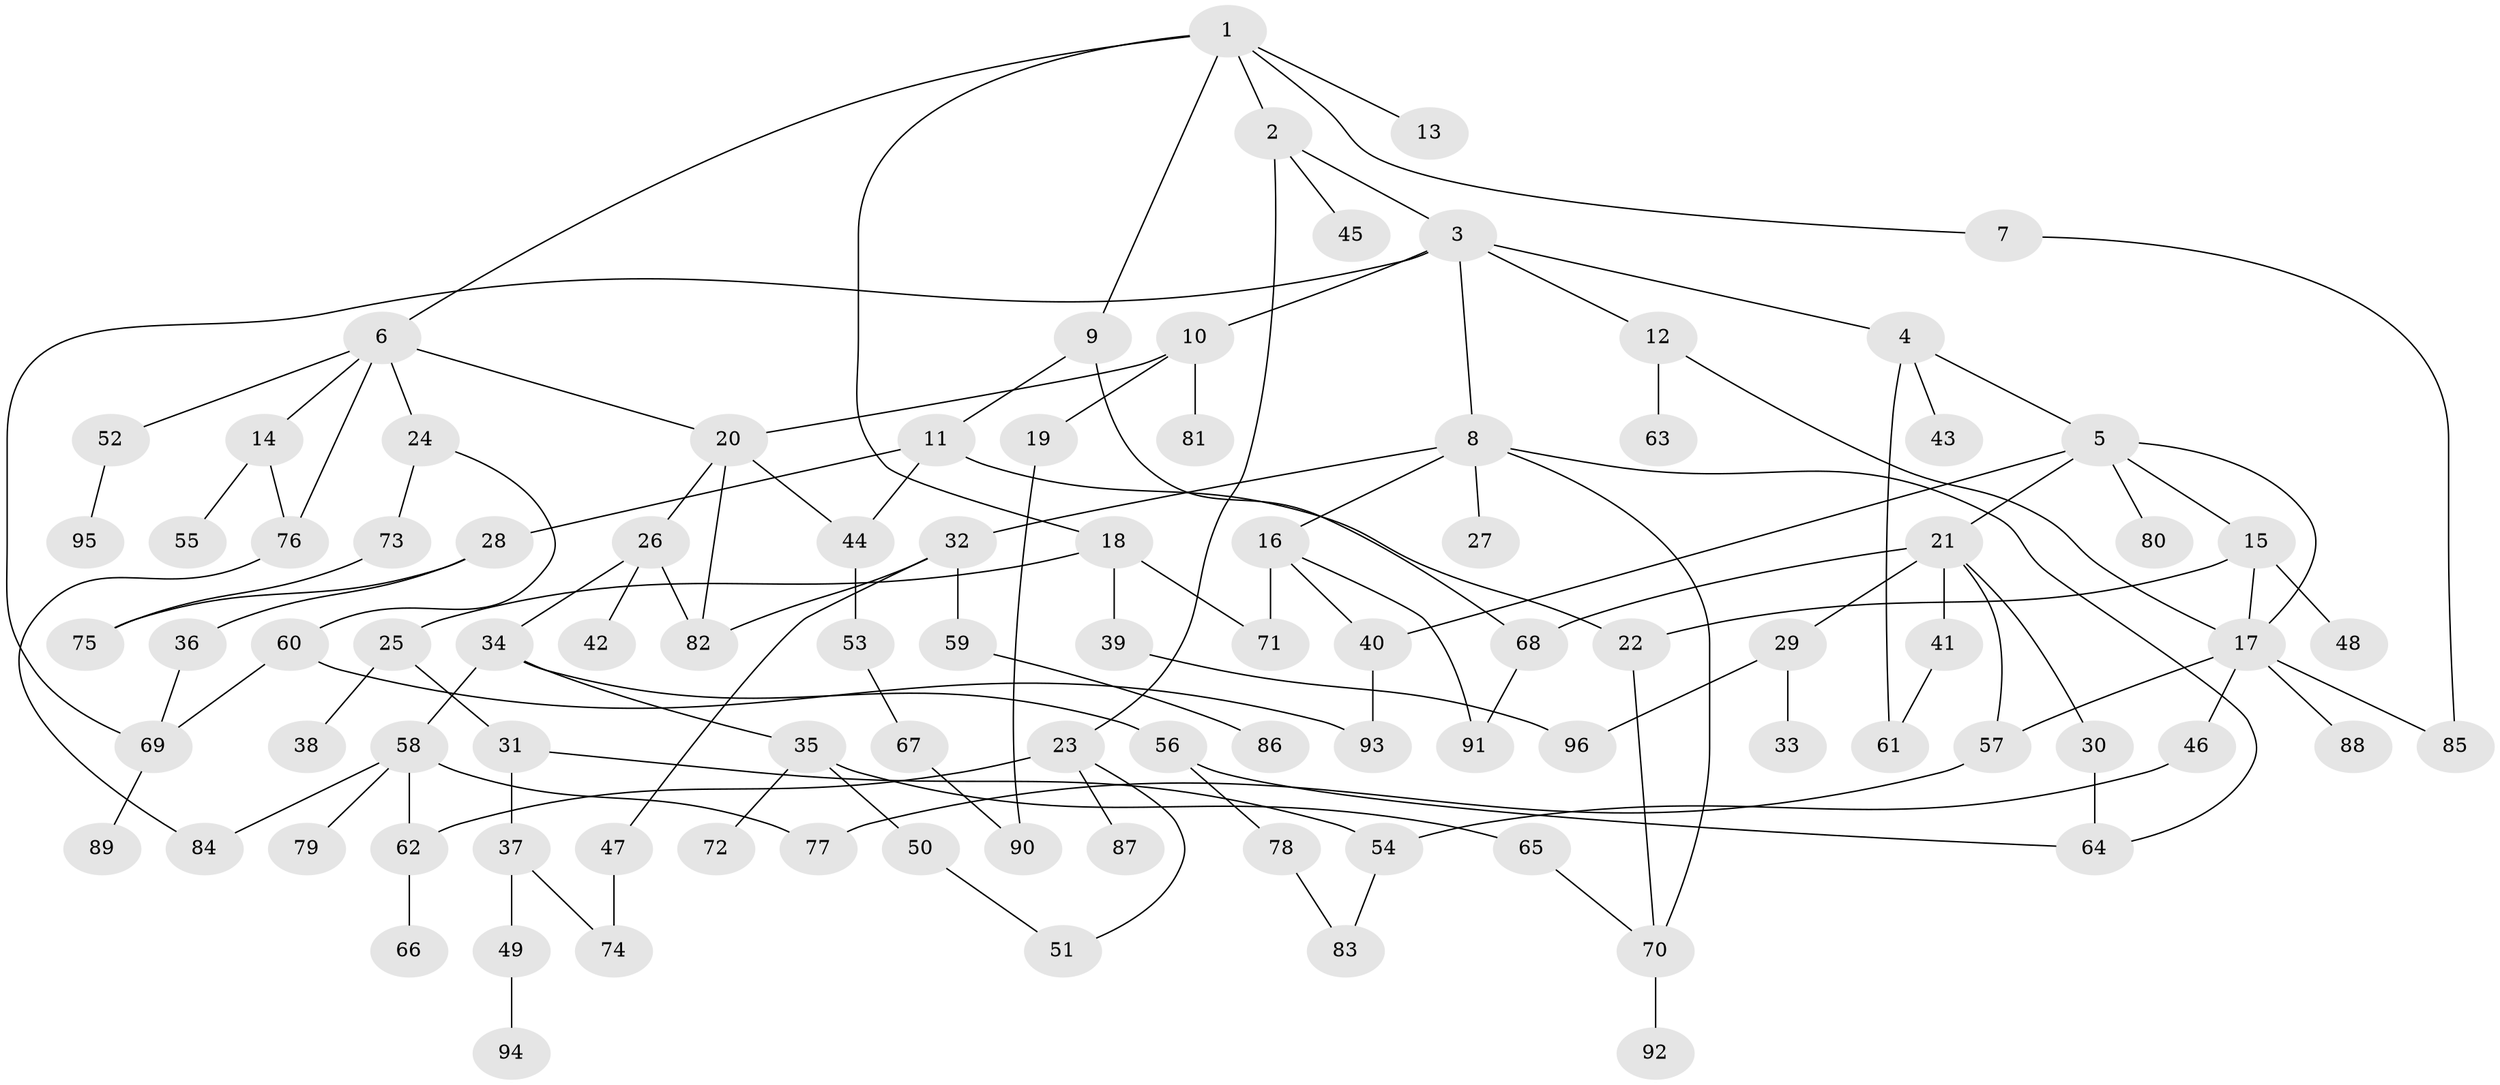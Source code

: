 // coarse degree distribution, {5: 0.09836065573770492, 3: 0.14754098360655737, 8: 0.03278688524590164, 2: 0.2459016393442623, 7: 0.04918032786885246, 4: 0.16393442622950818, 1: 0.26229508196721313}
// Generated by graph-tools (version 1.1) at 2025/51/02/27/25 19:51:38]
// undirected, 96 vertices, 127 edges
graph export_dot {
graph [start="1"]
  node [color=gray90,style=filled];
  1;
  2;
  3;
  4;
  5;
  6;
  7;
  8;
  9;
  10;
  11;
  12;
  13;
  14;
  15;
  16;
  17;
  18;
  19;
  20;
  21;
  22;
  23;
  24;
  25;
  26;
  27;
  28;
  29;
  30;
  31;
  32;
  33;
  34;
  35;
  36;
  37;
  38;
  39;
  40;
  41;
  42;
  43;
  44;
  45;
  46;
  47;
  48;
  49;
  50;
  51;
  52;
  53;
  54;
  55;
  56;
  57;
  58;
  59;
  60;
  61;
  62;
  63;
  64;
  65;
  66;
  67;
  68;
  69;
  70;
  71;
  72;
  73;
  74;
  75;
  76;
  77;
  78;
  79;
  80;
  81;
  82;
  83;
  84;
  85;
  86;
  87;
  88;
  89;
  90;
  91;
  92;
  93;
  94;
  95;
  96;
  1 -- 2;
  1 -- 6;
  1 -- 7;
  1 -- 9;
  1 -- 13;
  1 -- 18;
  2 -- 3;
  2 -- 23;
  2 -- 45;
  3 -- 4;
  3 -- 8;
  3 -- 10;
  3 -- 12;
  3 -- 69;
  4 -- 5;
  4 -- 43;
  4 -- 61;
  5 -- 15;
  5 -- 21;
  5 -- 40;
  5 -- 80;
  5 -- 17;
  6 -- 14;
  6 -- 24;
  6 -- 52;
  6 -- 76;
  6 -- 20;
  7 -- 85;
  8 -- 16;
  8 -- 27;
  8 -- 32;
  8 -- 64;
  8 -- 70;
  9 -- 11;
  9 -- 68;
  10 -- 19;
  10 -- 20;
  10 -- 81;
  11 -- 22;
  11 -- 28;
  11 -- 44;
  12 -- 17;
  12 -- 63;
  14 -- 55;
  14 -- 76;
  15 -- 48;
  15 -- 17;
  15 -- 22;
  16 -- 91;
  16 -- 71;
  16 -- 40;
  17 -- 46;
  17 -- 85;
  17 -- 88;
  17 -- 57;
  18 -- 25;
  18 -- 39;
  18 -- 71;
  19 -- 90;
  20 -- 26;
  20 -- 44;
  20 -- 82;
  21 -- 29;
  21 -- 30;
  21 -- 41;
  21 -- 57;
  21 -- 68;
  22 -- 70;
  23 -- 62;
  23 -- 87;
  23 -- 51;
  24 -- 60;
  24 -- 73;
  25 -- 31;
  25 -- 38;
  26 -- 34;
  26 -- 42;
  26 -- 82;
  28 -- 36;
  28 -- 75;
  29 -- 33;
  29 -- 96;
  30 -- 64;
  31 -- 37;
  31 -- 54;
  32 -- 47;
  32 -- 59;
  32 -- 82;
  34 -- 35;
  34 -- 56;
  34 -- 58;
  35 -- 50;
  35 -- 65;
  35 -- 72;
  36 -- 69;
  37 -- 49;
  37 -- 74;
  39 -- 96;
  40 -- 93;
  41 -- 61;
  44 -- 53;
  46 -- 54;
  47 -- 74;
  49 -- 94;
  50 -- 51;
  52 -- 95;
  53 -- 67;
  54 -- 83;
  56 -- 78;
  56 -- 64;
  57 -- 77;
  58 -- 79;
  58 -- 62;
  58 -- 84;
  58 -- 77;
  59 -- 86;
  60 -- 93;
  60 -- 69;
  62 -- 66;
  65 -- 70;
  67 -- 90;
  68 -- 91;
  69 -- 89;
  70 -- 92;
  73 -- 75;
  76 -- 84;
  78 -- 83;
}

